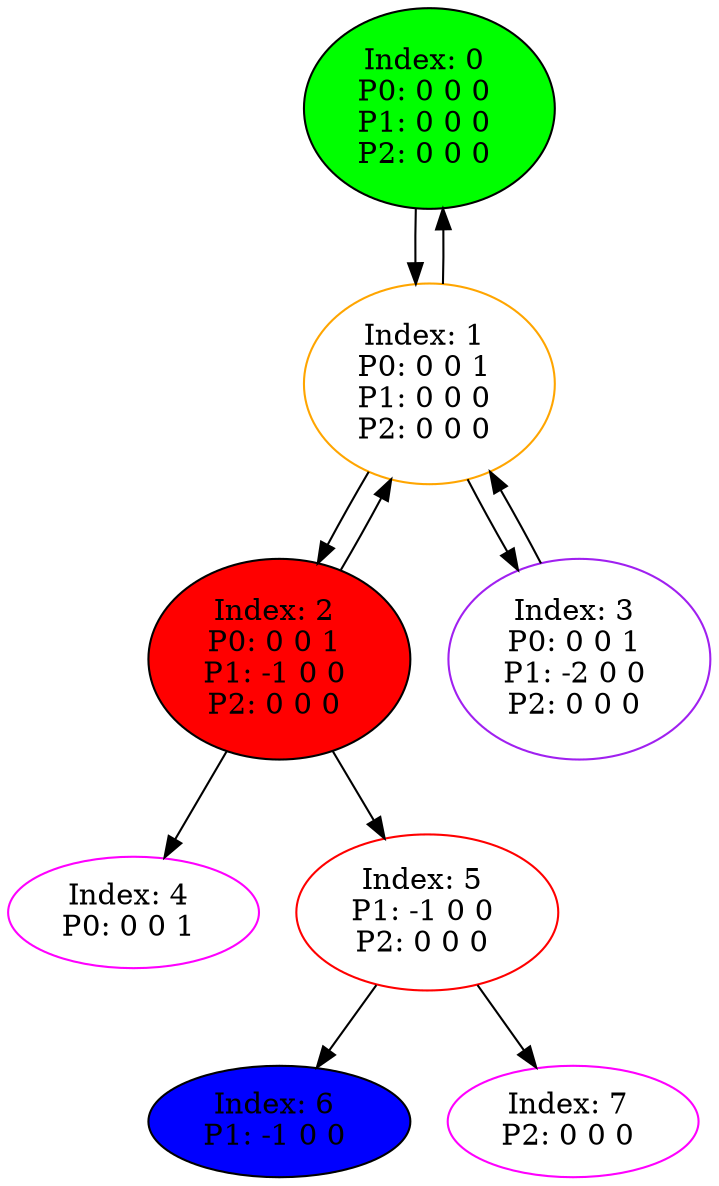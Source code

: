 digraph G {
color = "black"
0[label = "Index: 0 
P0: 0 0 0 
P1: 0 0 0 
P2: 0 0 0 
", style="filled", fillcolor = "green"]
1[label = "Index: 1 
P0: 0 0 1 
P1: 0 0 0 
P2: 0 0 0 
", color = "orange"]
2[label = "Index: 2 
P0: 0 0 1 
P1: -1 0 0 
P2: 0 0 0 
", style="filled", fillcolor = "red"]
3[label = "Index: 3 
P0: 0 0 1 
P1: -2 0 0 
P2: 0 0 0 
", color = "purple"]
4[label = "Index: 4 
P0: 0 0 1 
", color = "fuchsia"]
5[label = "Index: 5 
P1: -1 0 0 
P2: 0 0 0 
", color = "red"]
6[label = "Index: 6 
P1: -1 0 0 
", style="filled", fillcolor = "blue"]
7[label = "Index: 7 
P2: 0 0 0 
", color = "fuchsia"]
0 -> 1

1 -> 0
1 -> 2
1 -> 3

2 -> 1
2 -> 5
2 -> 4

3 -> 1

5 -> 7
5 -> 6

}
